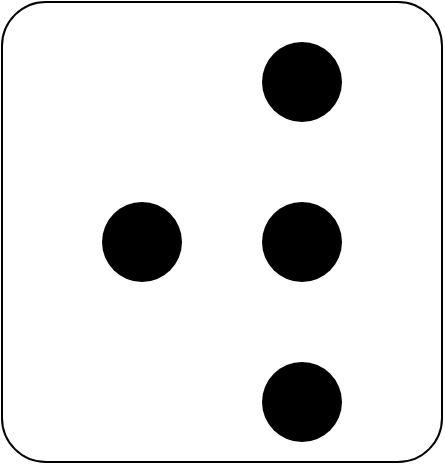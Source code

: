 <mxfile version="14.9.6" type="device"><diagram name="Design" id="nXPKwJXAH-5F6qmLnJLC"><mxGraphModel dx="1024" dy="601" grid="1" gridSize="10" guides="1" tooltips="1" connect="0" arrows="0" fold="1" page="1" pageScale="1" pageWidth="850" pageHeight="1100" math="0" shadow="0"><root><mxCell id="qJvSbRiIBnACyHdeIX3_-0"/><mxCell id="qJvSbRiIBnACyHdeIX3_-1" parent="qJvSbRiIBnACyHdeIX3_-0"/><mxCell id="13UYnQSNCRbKzAq6kHl0-4" value="" style="rounded=1;whiteSpace=wrap;html=1;fillColor=#FFFFFF;arcSize=10;" vertex="1" parent="qJvSbRiIBnACyHdeIX3_-1"><mxGeometry x="110" y="60" width="220" height="230" as="geometry"/></mxCell><mxCell id="13UYnQSNCRbKzAq6kHl0-0" value="" style="ellipse;whiteSpace=wrap;html=1;strokeColor=none;fillColor=#000000;" vertex="1" parent="qJvSbRiIBnACyHdeIX3_-1"><mxGeometry x="240" y="80" width="40" height="40" as="geometry"/></mxCell><mxCell id="13UYnQSNCRbKzAq6kHl0-1" value="" style="ellipse;whiteSpace=wrap;html=1;strokeColor=none;fillColor=#000000;" vertex="1" parent="qJvSbRiIBnACyHdeIX3_-1"><mxGeometry x="240" y="160" width="40" height="40" as="geometry"/></mxCell><mxCell id="13UYnQSNCRbKzAq6kHl0-2" value="" style="ellipse;whiteSpace=wrap;html=1;strokeColor=none;fillColor=#000000;" vertex="1" parent="qJvSbRiIBnACyHdeIX3_-1"><mxGeometry x="240" y="240" width="40" height="40" as="geometry"/></mxCell><mxCell id="13UYnQSNCRbKzAq6kHl0-3" value="" style="ellipse;whiteSpace=wrap;html=1;strokeColor=none;fillColor=#000000;" vertex="1" parent="qJvSbRiIBnACyHdeIX3_-1"><mxGeometry x="160" y="160" width="40" height="40" as="geometry"/></mxCell></root></mxGraphModel></diagram></mxfile>